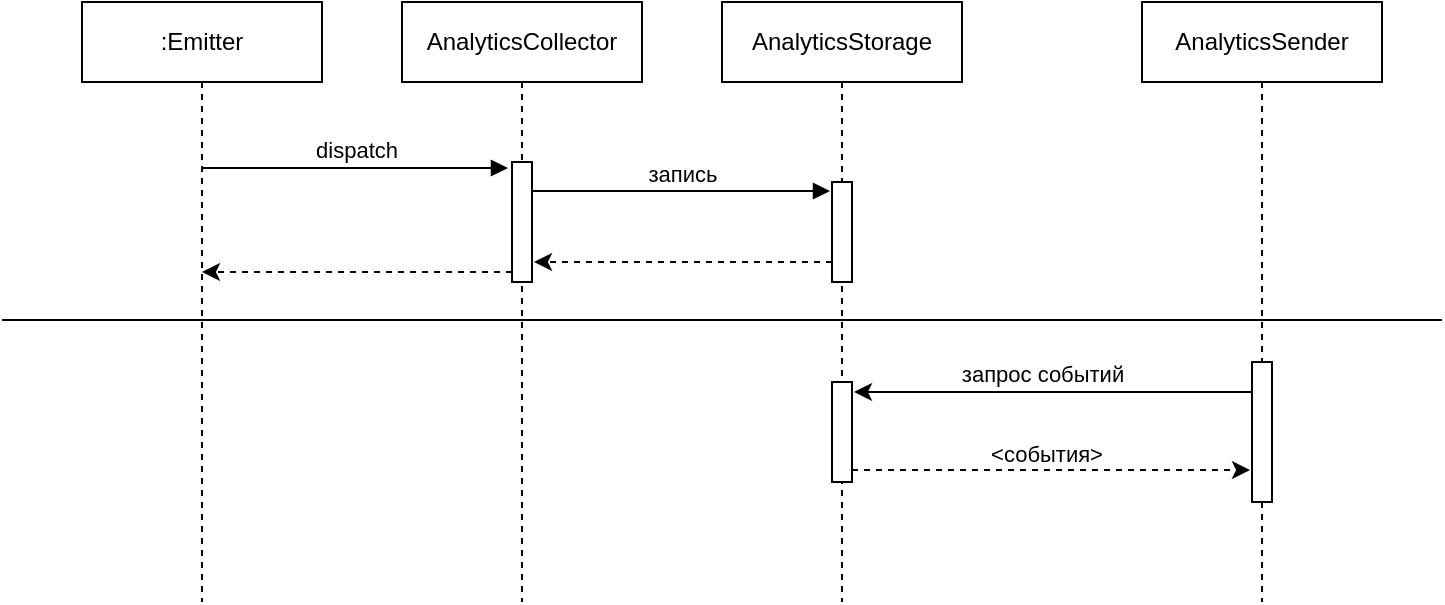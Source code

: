 <mxfile version="14.9.0" type="github">
  <diagram id="xTm7eNPgcMcKmOQ4rqYY" name="Page-1">
    <mxGraphModel dx="1426" dy="921" grid="1" gridSize="10" guides="1" tooltips="1" connect="1" arrows="1" fold="1" page="1" pageScale="1" pageWidth="827" pageHeight="1169" math="0" shadow="0">
      <root>
        <mxCell id="0" />
        <mxCell id="1" parent="0" />
        <mxCell id="TrryVYuE3cqbA7kc2MsO-6" value=":Emitter" style="shape=umlLifeline;perimeter=lifelinePerimeter;whiteSpace=wrap;html=1;container=1;collapsible=0;recursiveResize=0;outlineConnect=0;" vertex="1" parent="1">
          <mxGeometry x="80" y="40" width="120" height="300" as="geometry" />
        </mxCell>
        <mxCell id="TrryVYuE3cqbA7kc2MsO-8" value="AnalyticsCollector" style="shape=umlLifeline;perimeter=lifelinePerimeter;whiteSpace=wrap;html=1;container=1;collapsible=0;recursiveResize=0;outlineConnect=0;" vertex="1" parent="1">
          <mxGeometry x="240" y="40" width="120" height="300" as="geometry" />
        </mxCell>
        <mxCell id="TrryVYuE3cqbA7kc2MsO-9" value="&lt;span&gt;AnalyticsStorage&lt;/span&gt;" style="shape=umlLifeline;perimeter=lifelinePerimeter;whiteSpace=wrap;html=1;container=1;collapsible=0;recursiveResize=0;outlineConnect=0;" vertex="1" parent="1">
          <mxGeometry x="400" y="40" width="120" height="300" as="geometry" />
        </mxCell>
        <mxCell id="TrryVYuE3cqbA7kc2MsO-10" value="&lt;span&gt;AnalyticsSender&lt;/span&gt;" style="shape=umlLifeline;perimeter=lifelinePerimeter;whiteSpace=wrap;html=1;container=1;collapsible=0;recursiveResize=0;outlineConnect=0;" vertex="1" parent="1">
          <mxGeometry x="610" y="40" width="120" height="300" as="geometry" />
        </mxCell>
        <mxCell id="TrryVYuE3cqbA7kc2MsO-30" style="edgeStyle=elbowEdgeStyle;rounded=0;orthogonalLoop=1;jettySize=auto;elbow=vertical;html=1;dashed=1;startArrow=none;startFill=0;exitX=0;exitY=0.917;exitDx=0;exitDy=0;exitPerimeter=0;" edge="1" parent="1" source="TrryVYuE3cqbA7kc2MsO-11" target="TrryVYuE3cqbA7kc2MsO-6">
          <mxGeometry relative="1" as="geometry" />
        </mxCell>
        <mxCell id="TrryVYuE3cqbA7kc2MsO-11" value="" style="html=1;points=[];perimeter=orthogonalPerimeter;" vertex="1" parent="1">
          <mxGeometry x="295" y="120" width="10" height="60" as="geometry" />
        </mxCell>
        <mxCell id="TrryVYuE3cqbA7kc2MsO-12" value="dispatch" style="html=1;verticalAlign=bottom;startArrow=none;endArrow=block;startSize=8;edgeStyle=elbowEdgeStyle;elbow=vertical;entryX=-0.2;entryY=0.05;entryDx=0;entryDy=0;entryPerimeter=0;startFill=0;" edge="1" target="TrryVYuE3cqbA7kc2MsO-11" parent="1" source="TrryVYuE3cqbA7kc2MsO-6">
          <mxGeometry relative="1" as="geometry">
            <mxPoint x="235" y="120" as="sourcePoint" />
          </mxGeometry>
        </mxCell>
        <mxCell id="TrryVYuE3cqbA7kc2MsO-29" style="edgeStyle=elbowEdgeStyle;rounded=0;orthogonalLoop=1;jettySize=auto;elbow=vertical;html=1;startArrow=none;startFill=0;dashed=1;" edge="1" parent="1" source="TrryVYuE3cqbA7kc2MsO-13">
          <mxGeometry relative="1" as="geometry">
            <mxPoint x="306" y="170" as="targetPoint" />
          </mxGeometry>
        </mxCell>
        <mxCell id="TrryVYuE3cqbA7kc2MsO-13" value="" style="html=1;points=[];perimeter=orthogonalPerimeter;" vertex="1" parent="1">
          <mxGeometry x="455" y="130" width="10" height="50" as="geometry" />
        </mxCell>
        <mxCell id="TrryVYuE3cqbA7kc2MsO-14" value="запись" style="html=1;verticalAlign=bottom;startArrow=none;endArrow=block;startSize=8;edgeStyle=elbowEdgeStyle;elbow=vertical;entryX=-0.1;entryY=0.088;entryDx=0;entryDy=0;entryPerimeter=0;startFill=0;" edge="1" target="TrryVYuE3cqbA7kc2MsO-13" parent="1" source="TrryVYuE3cqbA7kc2MsO-11">
          <mxGeometry relative="1" as="geometry">
            <mxPoint x="395" y="130" as="sourcePoint" />
          </mxGeometry>
        </mxCell>
        <mxCell id="TrryVYuE3cqbA7kc2MsO-34" style="edgeStyle=elbowEdgeStyle;rounded=0;orthogonalLoop=1;jettySize=auto;elbow=vertical;html=1;entryX=-0.1;entryY=0.771;entryDx=0;entryDy=0;entryPerimeter=0;dashed=1;startArrow=none;startFill=0;" edge="1" parent="1" source="TrryVYuE3cqbA7kc2MsO-31" target="TrryVYuE3cqbA7kc2MsO-32">
          <mxGeometry relative="1" as="geometry" />
        </mxCell>
        <mxCell id="TrryVYuE3cqbA7kc2MsO-37" value="&amp;lt;события&amp;gt;" style="edgeLabel;html=1;align=center;verticalAlign=middle;resizable=0;points=[];" vertex="1" connectable="0" parent="TrryVYuE3cqbA7kc2MsO-34">
          <mxGeometry x="-0.128" y="2" relative="1" as="geometry">
            <mxPoint x="10" y="-6" as="offset" />
          </mxGeometry>
        </mxCell>
        <mxCell id="TrryVYuE3cqbA7kc2MsO-31" value="" style="html=1;points=[];perimeter=orthogonalPerimeter;" vertex="1" parent="1">
          <mxGeometry x="455" y="230" width="10" height="50" as="geometry" />
        </mxCell>
        <mxCell id="TrryVYuE3cqbA7kc2MsO-33" style="edgeStyle=elbowEdgeStyle;rounded=0;orthogonalLoop=1;jettySize=auto;elbow=vertical;html=1;entryX=1.1;entryY=0.1;entryDx=0;entryDy=0;entryPerimeter=0;startArrow=none;startFill=0;" edge="1" parent="1" source="TrryVYuE3cqbA7kc2MsO-32" target="TrryVYuE3cqbA7kc2MsO-31">
          <mxGeometry relative="1" as="geometry" />
        </mxCell>
        <mxCell id="TrryVYuE3cqbA7kc2MsO-36" value="запрос событий" style="edgeLabel;html=1;align=center;verticalAlign=middle;resizable=0;points=[];" vertex="1" connectable="0" parent="TrryVYuE3cqbA7kc2MsO-33">
          <mxGeometry x="0.195" y="2" relative="1" as="geometry">
            <mxPoint x="14" y="-11" as="offset" />
          </mxGeometry>
        </mxCell>
        <mxCell id="TrryVYuE3cqbA7kc2MsO-32" value="" style="html=1;points=[];perimeter=orthogonalPerimeter;" vertex="1" parent="1">
          <mxGeometry x="665" y="220" width="10" height="70" as="geometry" />
        </mxCell>
        <mxCell id="TrryVYuE3cqbA7kc2MsO-38" value="" style="line;strokeWidth=1;fillColor=none;align=left;verticalAlign=middle;spacingTop=-1;spacingLeft=3;spacingRight=3;rotatable=0;labelPosition=right;points=[];portConstraint=eastwest;" vertex="1" parent="1">
          <mxGeometry x="40" y="195" width="720" height="8" as="geometry" />
        </mxCell>
      </root>
    </mxGraphModel>
  </diagram>
</mxfile>
